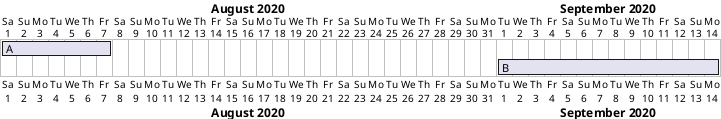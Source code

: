 {
  "sha1": "7eb3p014o5rwyigcyzqymzm5k6apcie",
  "insertion": {
    "when": "2024-05-30T20:48:21.182Z",
    "url": "https://github.com/plantuml/plantuml/issues/1664",
    "user": "plantuml@gmail.com"
  }
}
@startgantt

Project starts 2020-08-01
[A] starts 2020-08-01 and lasts 1 week
[B] starts 2020-09-01 and lasts 2 weeks

@endgantt
